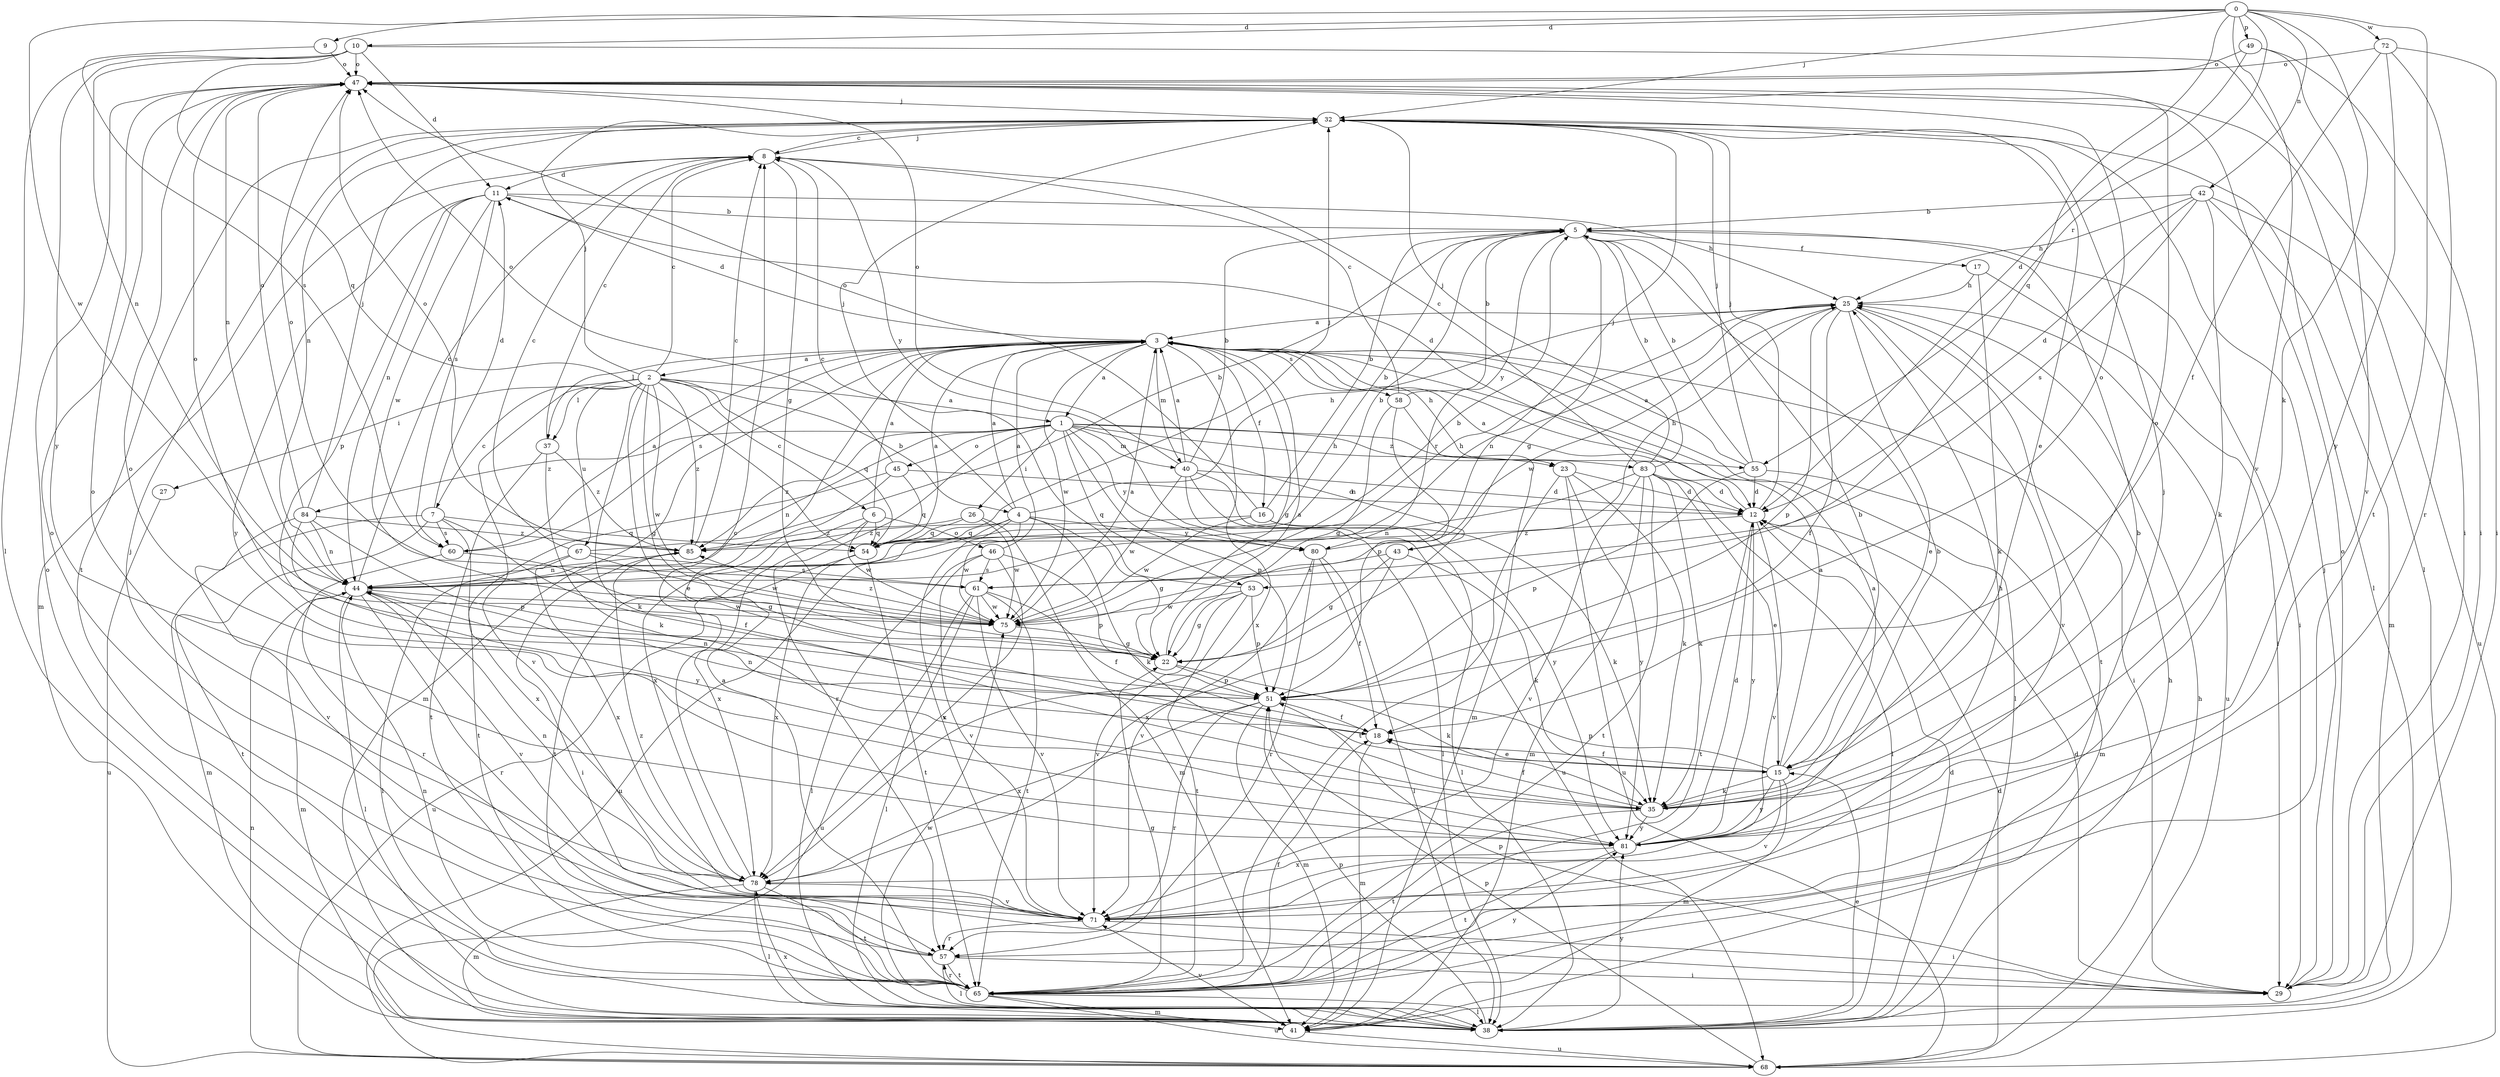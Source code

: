 strict digraph  {
0;
1;
2;
3;
4;
5;
6;
7;
8;
9;
10;
11;
12;
15;
16;
17;
18;
22;
23;
25;
26;
27;
29;
32;
35;
37;
38;
40;
41;
42;
43;
44;
45;
46;
47;
49;
51;
53;
54;
55;
57;
58;
60;
61;
65;
67;
68;
71;
72;
75;
78;
80;
81;
83;
84;
85;
0 -> 9  [label=d];
0 -> 10  [label=d];
0 -> 32  [label=j];
0 -> 35  [label=k];
0 -> 42  [label=n];
0 -> 49  [label=p];
0 -> 53  [label=q];
0 -> 55  [label=r];
0 -> 65  [label=t];
0 -> 71  [label=v];
0 -> 72  [label=w];
0 -> 75  [label=w];
1 -> 23  [label=h];
1 -> 26  [label=i];
1 -> 40  [label=m];
1 -> 43  [label=n];
1 -> 44  [label=n];
1 -> 45  [label=o];
1 -> 51  [label=p];
1 -> 53  [label=q];
1 -> 55  [label=r];
1 -> 57  [label=r];
1 -> 80  [label=y];
1 -> 83  [label=z];
1 -> 84  [label=z];
1 -> 85  [label=z];
2 -> 1  [label=a];
2 -> 4  [label=b];
2 -> 6  [label=c];
2 -> 7  [label=c];
2 -> 8  [label=c];
2 -> 15  [label=e];
2 -> 22  [label=g];
2 -> 27  [label=i];
2 -> 32  [label=j];
2 -> 35  [label=k];
2 -> 37  [label=l];
2 -> 54  [label=q];
2 -> 67  [label=u];
2 -> 71  [label=v];
2 -> 75  [label=w];
2 -> 85  [label=z];
3 -> 1  [label=a];
3 -> 2  [label=a];
3 -> 11  [label=d];
3 -> 16  [label=f];
3 -> 22  [label=g];
3 -> 23  [label=h];
3 -> 29  [label=i];
3 -> 37  [label=l];
3 -> 38  [label=l];
3 -> 40  [label=m];
3 -> 41  [label=m];
3 -> 58  [label=s];
3 -> 60  [label=s];
3 -> 75  [label=w];
3 -> 78  [label=x];
4 -> 3  [label=a];
4 -> 22  [label=g];
4 -> 25  [label=h];
4 -> 32  [label=j];
4 -> 35  [label=k];
4 -> 54  [label=q];
4 -> 68  [label=u];
4 -> 71  [label=v];
4 -> 75  [label=w];
4 -> 80  [label=y];
5 -> 17  [label=f];
5 -> 22  [label=g];
5 -> 29  [label=i];
5 -> 80  [label=y];
6 -> 3  [label=a];
6 -> 46  [label=o];
6 -> 54  [label=q];
6 -> 65  [label=t];
6 -> 75  [label=w];
6 -> 78  [label=x];
7 -> 11  [label=d];
7 -> 18  [label=f];
7 -> 41  [label=m];
7 -> 54  [label=q];
7 -> 60  [label=s];
7 -> 65  [label=t];
7 -> 78  [label=x];
8 -> 11  [label=d];
8 -> 22  [label=g];
8 -> 32  [label=j];
8 -> 41  [label=m];
8 -> 80  [label=y];
9 -> 47  [label=o];
9 -> 60  [label=s];
10 -> 11  [label=d];
10 -> 29  [label=i];
10 -> 38  [label=l];
10 -> 44  [label=n];
10 -> 47  [label=o];
10 -> 54  [label=q];
10 -> 81  [label=y];
11 -> 5  [label=b];
11 -> 12  [label=d];
11 -> 25  [label=h];
11 -> 44  [label=n];
11 -> 51  [label=p];
11 -> 60  [label=s];
11 -> 75  [label=w];
11 -> 81  [label=y];
12 -> 3  [label=a];
12 -> 32  [label=j];
12 -> 65  [label=t];
12 -> 71  [label=v];
12 -> 81  [label=y];
12 -> 85  [label=z];
15 -> 3  [label=a];
15 -> 5  [label=b];
15 -> 18  [label=f];
15 -> 35  [label=k];
15 -> 41  [label=m];
15 -> 47  [label=o];
15 -> 51  [label=p];
15 -> 71  [label=v];
15 -> 81  [label=y];
16 -> 5  [label=b];
16 -> 35  [label=k];
16 -> 38  [label=l];
16 -> 47  [label=o];
16 -> 75  [label=w];
16 -> 85  [label=z];
17 -> 25  [label=h];
17 -> 29  [label=i];
17 -> 35  [label=k];
18 -> 15  [label=e];
18 -> 41  [label=m];
18 -> 44  [label=n];
22 -> 3  [label=a];
22 -> 35  [label=k];
22 -> 47  [label=o];
22 -> 51  [label=p];
23 -> 12  [label=d];
23 -> 35  [label=k];
23 -> 65  [label=t];
23 -> 68  [label=u];
23 -> 81  [label=y];
25 -> 3  [label=a];
25 -> 15  [label=e];
25 -> 18  [label=f];
25 -> 44  [label=n];
25 -> 51  [label=p];
25 -> 65  [label=t];
25 -> 68  [label=u];
25 -> 71  [label=v];
25 -> 75  [label=w];
26 -> 41  [label=m];
26 -> 54  [label=q];
26 -> 75  [label=w];
26 -> 85  [label=z];
27 -> 68  [label=u];
29 -> 12  [label=d];
29 -> 32  [label=j];
29 -> 47  [label=o];
29 -> 51  [label=p];
32 -> 8  [label=c];
32 -> 15  [label=e];
32 -> 38  [label=l];
32 -> 44  [label=n];
32 -> 65  [label=t];
35 -> 3  [label=a];
35 -> 5  [label=b];
35 -> 18  [label=f];
35 -> 65  [label=t];
35 -> 81  [label=y];
37 -> 8  [label=c];
37 -> 35  [label=k];
37 -> 65  [label=t];
37 -> 85  [label=z];
38 -> 12  [label=d];
38 -> 15  [label=e];
38 -> 25  [label=h];
38 -> 47  [label=o];
38 -> 51  [label=p];
38 -> 75  [label=w];
38 -> 78  [label=x];
38 -> 81  [label=y];
40 -> 3  [label=a];
40 -> 5  [label=b];
40 -> 12  [label=d];
40 -> 38  [label=l];
40 -> 47  [label=o];
40 -> 68  [label=u];
40 -> 75  [label=w];
40 -> 81  [label=y];
41 -> 68  [label=u];
41 -> 71  [label=v];
42 -> 5  [label=b];
42 -> 12  [label=d];
42 -> 25  [label=h];
42 -> 35  [label=k];
42 -> 41  [label=m];
42 -> 61  [label=s];
42 -> 68  [label=u];
43 -> 22  [label=g];
43 -> 25  [label=h];
43 -> 35  [label=k];
43 -> 61  [label=s];
43 -> 78  [label=x];
44 -> 5  [label=b];
44 -> 8  [label=c];
44 -> 25  [label=h];
44 -> 38  [label=l];
44 -> 41  [label=m];
44 -> 57  [label=r];
44 -> 71  [label=v];
44 -> 75  [label=w];
45 -> 12  [label=d];
45 -> 47  [label=o];
45 -> 54  [label=q];
45 -> 65  [label=t];
45 -> 78  [label=x];
46 -> 3  [label=a];
46 -> 38  [label=l];
46 -> 51  [label=p];
46 -> 61  [label=s];
46 -> 71  [label=v];
46 -> 78  [label=x];
47 -> 32  [label=j];
47 -> 38  [label=l];
47 -> 44  [label=n];
49 -> 12  [label=d];
49 -> 29  [label=i];
49 -> 47  [label=o];
49 -> 71  [label=v];
51 -> 18  [label=f];
51 -> 41  [label=m];
51 -> 44  [label=n];
51 -> 47  [label=o];
51 -> 57  [label=r];
51 -> 78  [label=x];
53 -> 8  [label=c];
53 -> 22  [label=g];
53 -> 51  [label=p];
53 -> 65  [label=t];
53 -> 71  [label=v];
53 -> 75  [label=w];
54 -> 3  [label=a];
54 -> 5  [label=b];
54 -> 32  [label=j];
54 -> 65  [label=t];
54 -> 68  [label=u];
54 -> 78  [label=x];
55 -> 3  [label=a];
55 -> 5  [label=b];
55 -> 12  [label=d];
55 -> 32  [label=j];
55 -> 41  [label=m];
55 -> 51  [label=p];
57 -> 29  [label=i];
57 -> 32  [label=j];
57 -> 38  [label=l];
57 -> 47  [label=o];
57 -> 65  [label=t];
58 -> 5  [label=b];
58 -> 8  [label=c];
58 -> 22  [label=g];
58 -> 41  [label=m];
58 -> 51  [label=p];
60 -> 3  [label=a];
60 -> 22  [label=g];
60 -> 57  [label=r];
61 -> 18  [label=f];
61 -> 38  [label=l];
61 -> 47  [label=o];
61 -> 65  [label=t];
61 -> 68  [label=u];
61 -> 71  [label=v];
61 -> 75  [label=w];
65 -> 3  [label=a];
65 -> 18  [label=f];
65 -> 22  [label=g];
65 -> 38  [label=l];
65 -> 41  [label=m];
65 -> 44  [label=n];
65 -> 57  [label=r];
65 -> 68  [label=u];
65 -> 81  [label=y];
67 -> 5  [label=b];
67 -> 8  [label=c];
67 -> 38  [label=l];
67 -> 61  [label=s];
67 -> 75  [label=w];
67 -> 78  [label=x];
68 -> 12  [label=d];
68 -> 25  [label=h];
68 -> 44  [label=n];
68 -> 51  [label=p];
71 -> 29  [label=i];
71 -> 57  [label=r];
71 -> 85  [label=z];
72 -> 18  [label=f];
72 -> 29  [label=i];
72 -> 47  [label=o];
72 -> 57  [label=r];
72 -> 81  [label=y];
75 -> 3  [label=a];
75 -> 5  [label=b];
75 -> 22  [label=g];
75 -> 85  [label=z];
78 -> 8  [label=c];
78 -> 38  [label=l];
78 -> 41  [label=m];
78 -> 44  [label=n];
78 -> 47  [label=o];
78 -> 65  [label=t];
78 -> 71  [label=v];
80 -> 18  [label=f];
80 -> 32  [label=j];
80 -> 38  [label=l];
80 -> 57  [label=r];
80 -> 71  [label=v];
81 -> 5  [label=b];
81 -> 12  [label=d];
81 -> 25  [label=h];
81 -> 32  [label=j];
81 -> 47  [label=o];
81 -> 65  [label=t];
81 -> 78  [label=x];
83 -> 5  [label=b];
83 -> 8  [label=c];
83 -> 12  [label=d];
83 -> 15  [label=e];
83 -> 32  [label=j];
83 -> 35  [label=k];
83 -> 38  [label=l];
83 -> 41  [label=m];
83 -> 44  [label=n];
83 -> 65  [label=t];
83 -> 71  [label=v];
84 -> 32  [label=j];
84 -> 44  [label=n];
84 -> 47  [label=o];
84 -> 51  [label=p];
84 -> 71  [label=v];
84 -> 81  [label=y];
84 -> 85  [label=z];
85 -> 8  [label=c];
85 -> 29  [label=i];
85 -> 44  [label=n];
85 -> 47  [label=o];
}
